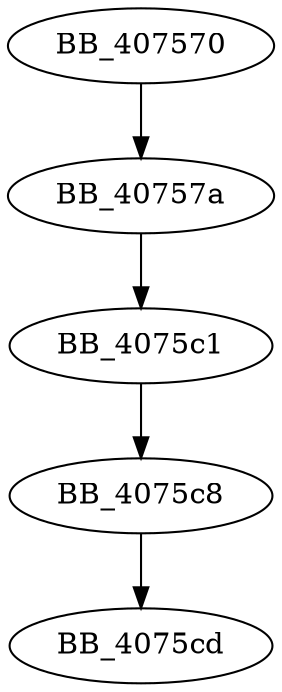 DiGraph sub_407570{
BB_407570->BB_40757a
BB_40757a->BB_4075c1
BB_4075c1->BB_4075c8
BB_4075c8->BB_4075cd
}
